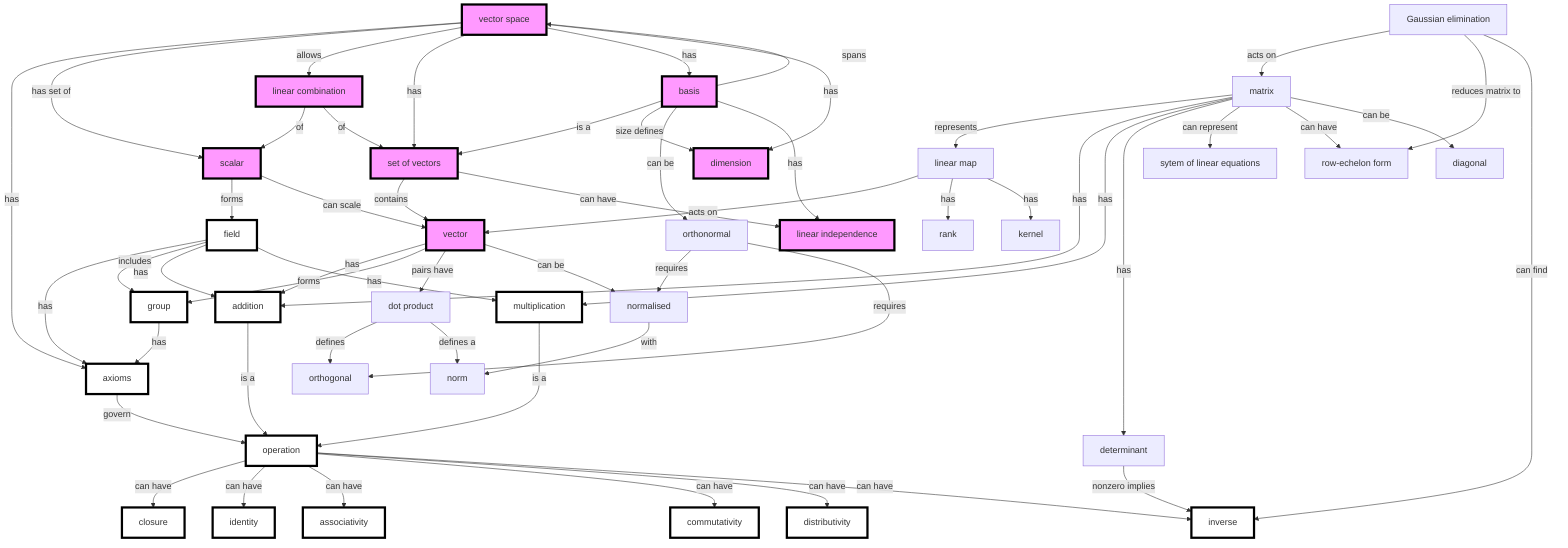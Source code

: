 graph TB
    op[operation]:::previous -- can have --> closure:::previous
    op -- can have --> identity:::previous
    op -- can have --> associativity:::previous
    op -- can have --> commutativity:::previous
    op -- can have --> distributivity:::previous
    op -- can have --> inverse:::previous


    scalar -- forms --> field

    scalar:::today -- can scale --> vector


    vector:::today -- has  --> add
    vector:::today -- forms --> group
    vector -- pairs have --> dp[dot product]
    dp -- defines --> orthogonal
    vector -- can be --> normalised
    normalised -- with --> norm
    vs:::today -- has --> axioms

    vs -- has set of --> scalar
    vs -- allows --> lincomb[linear combination]
    vs[vector space] -- has --> vectorset

    vs -- has --> basis

    vs -- has --> dimension

    vectorset:::today -- contains --> vector
    basis:::today -- spans --> vs
    lincomb:::today -- of --> scalar
    lincomb -- of --> vectorset
    field:::previous -- has --> axioms
    group:::previous -- has --> axioms
    field -- includes --> group

    field -- has --> add
    field -- has  --> times
    basis -- is a --> vectorset
    basis -- size defines --> dimension:::today
    basis -- can be -->orthonormal
    orthonormal -- requires --> normalised

    orthonormal -- requires --> orthogonal
    dp -- defines a --> norm


    


lm[linear map] -- acts on --> vector
matrix -- represents --> lm
matrix -- has --> add
matrix -- has --> times
matrix -- has --> determinant
determinant -- nonzero implies --> inverse
matrix -- can represent --> lineq[sytem of linear equations]
ge[Gaussian elimination] -- acts on --> matrix
ge -- reduces matrix to --> ref[row-echelon form]
matrix -- can have --> ref
matrix -- can be --> diagonal

vectorset[set of vectors]
vectorset -- can have --> indep[linear independence]:::today
basis -- has --> indep
lm -- has --> rank
lm -- has --> kernel
add[addition]:::previous -- is a --> op
times[multiplication]:::previous -- is a --> op
ge -- can find --> inverse
axioms:::previous -- govern --> op

classDef today fill:#f9f,stroke:#000,stroke-width:4px;
classDef previous fill:#fff,stroke:#000,stroke-width:4px;